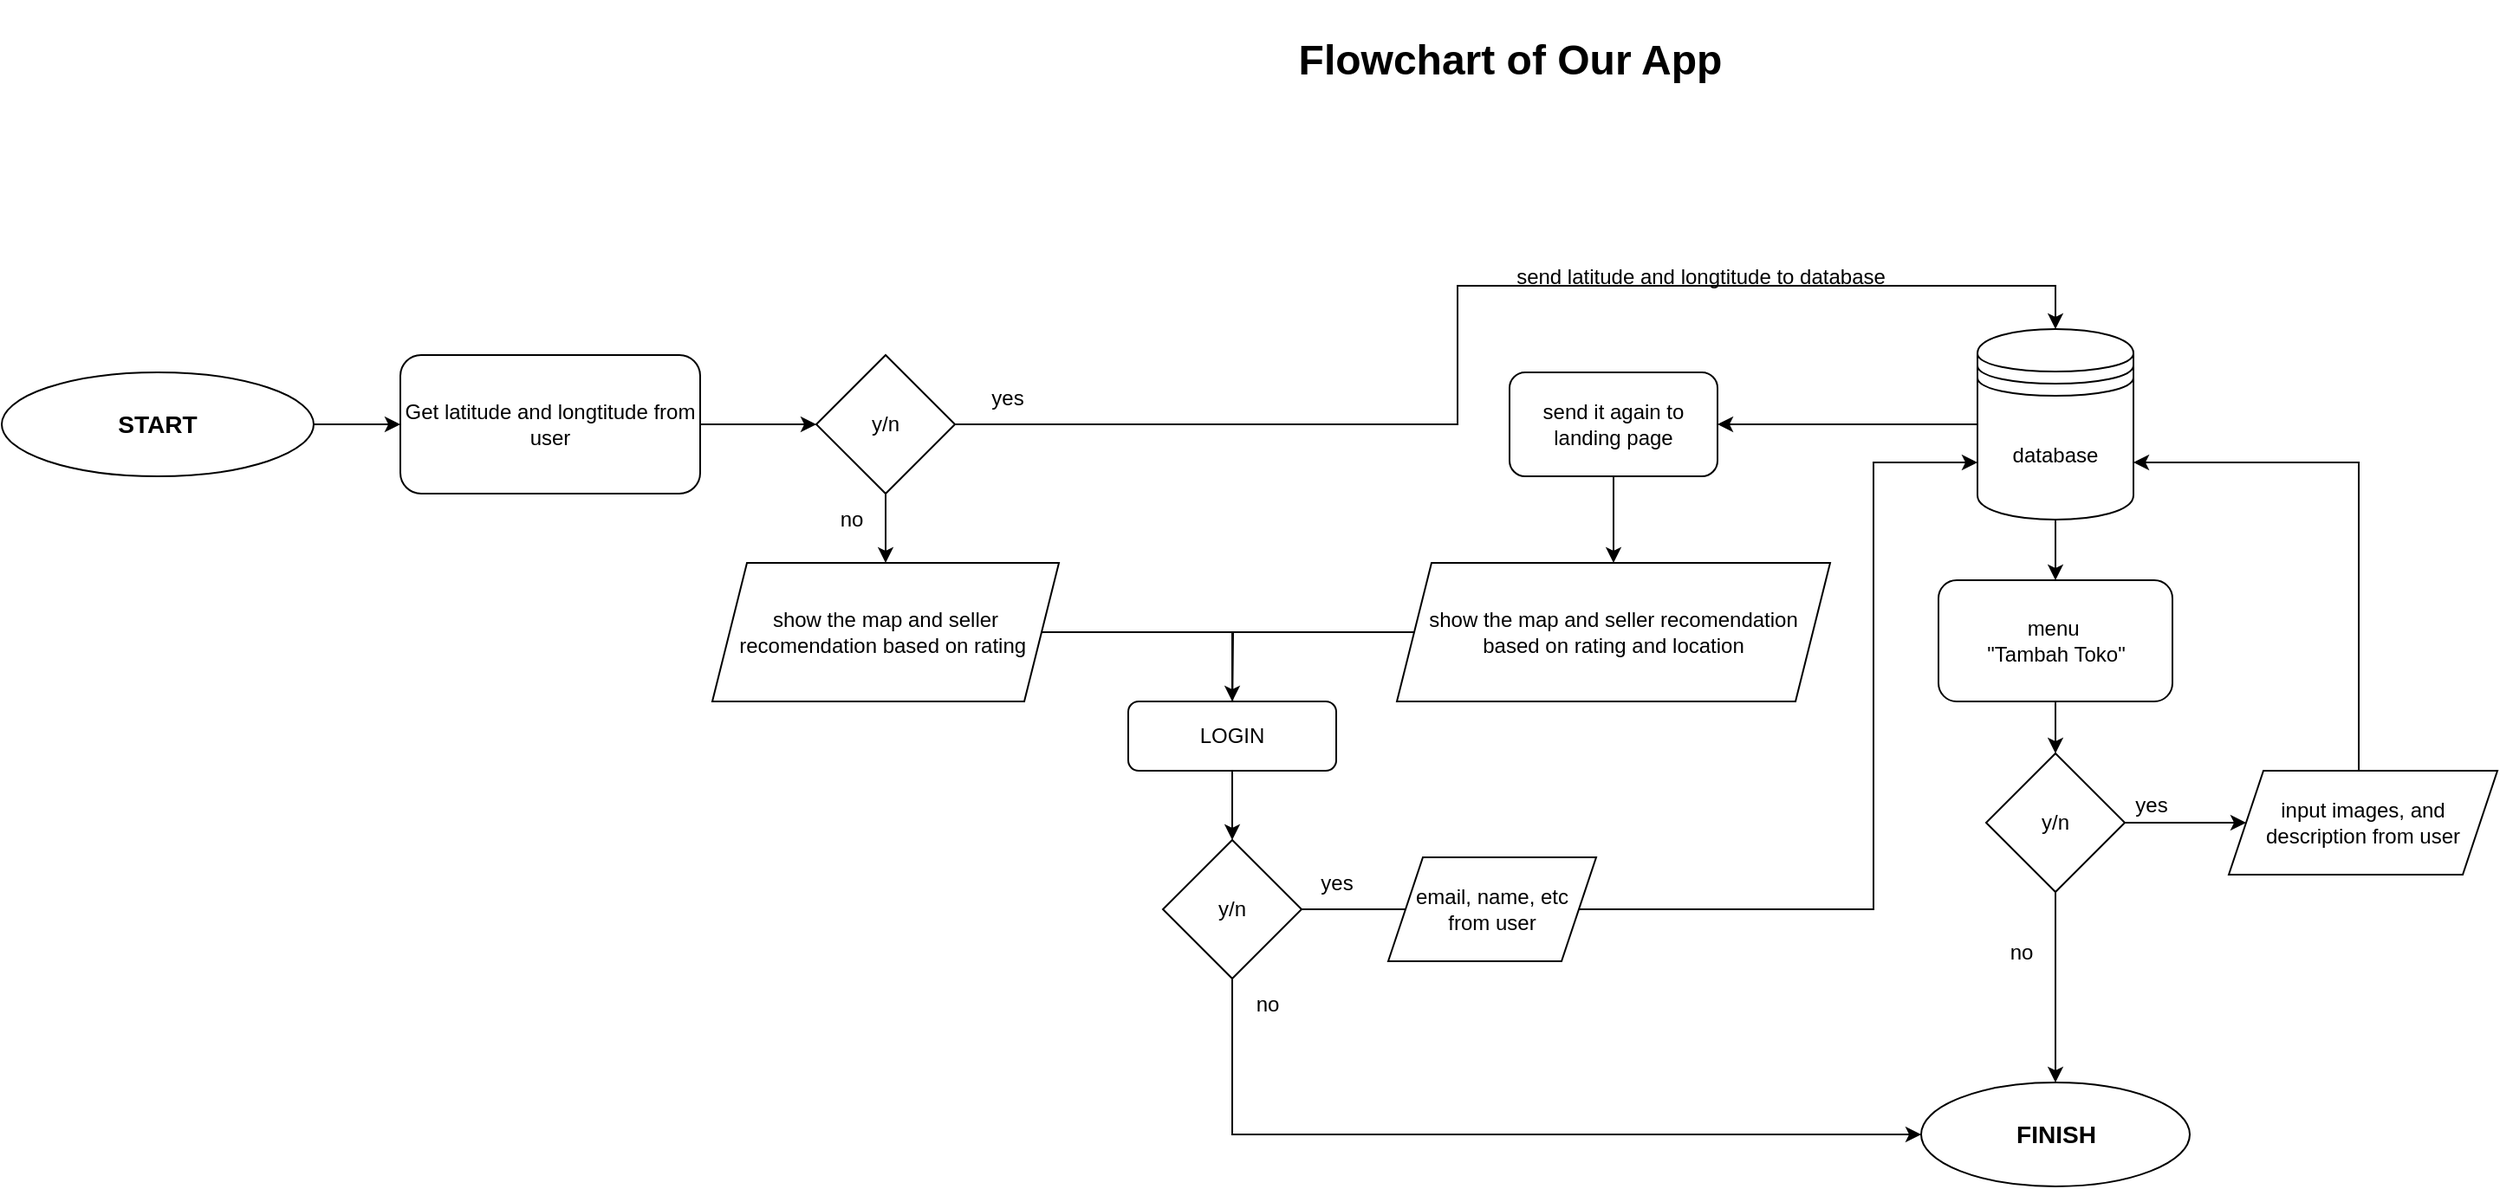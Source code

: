 <mxfile version="20.3.6" type="device"><diagram id="jdfnuCFAf4KAJHxllehE" name="Halaman-1"><mxGraphModel dx="2222" dy="1186" grid="1" gridSize="10" guides="1" tooltips="1" connect="1" arrows="1" fold="1" page="0" pageScale="1" pageWidth="827" pageHeight="1169" background="#ffffff" math="0" shadow="0"><root><mxCell id="0"/><mxCell id="1" parent="0"/><mxCell id="YC-Abb20nlpKamUaOpwl-5" style="edgeStyle=orthogonalEdgeStyle;rounded=0;orthogonalLoop=1;jettySize=auto;html=1;exitX=1;exitY=0.5;exitDx=0;exitDy=0;entryX=0;entryY=0.5;entryDx=0;entryDy=0;" edge="1" parent="1" source="YC-Abb20nlpKamUaOpwl-1" target="YC-Abb20nlpKamUaOpwl-3"><mxGeometry relative="1" as="geometry"/></mxCell><mxCell id="YC-Abb20nlpKamUaOpwl-1" value="&lt;h3&gt;START&lt;/h3&gt;" style="ellipse;whiteSpace=wrap;html=1;" vertex="1" parent="1"><mxGeometry x="-760" y="130" width="180" height="60" as="geometry"/></mxCell><mxCell id="YC-Abb20nlpKamUaOpwl-2" value="&lt;h1&gt;Flowchart of Our App&lt;/h1&gt;" style="text;html=1;align=center;verticalAlign=middle;resizable=0;points=[];autosize=1;strokeColor=none;fillColor=none;" vertex="1" parent="1"><mxGeometry x="-25" y="-85" width="270" height="70" as="geometry"/></mxCell><mxCell id="YC-Abb20nlpKamUaOpwl-6" style="edgeStyle=orthogonalEdgeStyle;rounded=0;orthogonalLoop=1;jettySize=auto;html=1;exitX=1;exitY=0.5;exitDx=0;exitDy=0;entryX=0;entryY=0.5;entryDx=0;entryDy=0;" edge="1" parent="1" source="YC-Abb20nlpKamUaOpwl-3" target="YC-Abb20nlpKamUaOpwl-4"><mxGeometry relative="1" as="geometry"/></mxCell><mxCell id="YC-Abb20nlpKamUaOpwl-3" value="Get latitude and longtitude from user" style="rounded=1;whiteSpace=wrap;html=1;" vertex="1" parent="1"><mxGeometry x="-530" y="120" width="173" height="80" as="geometry"/></mxCell><mxCell id="YC-Abb20nlpKamUaOpwl-23" style="edgeStyle=orthogonalEdgeStyle;rounded=0;orthogonalLoop=1;jettySize=auto;html=1;exitX=0.5;exitY=1;exitDx=0;exitDy=0;entryX=0.5;entryY=0;entryDx=0;entryDy=0;" edge="1" parent="1" source="YC-Abb20nlpKamUaOpwl-4" target="YC-Abb20nlpKamUaOpwl-22"><mxGeometry relative="1" as="geometry"/></mxCell><mxCell id="YC-Abb20nlpKamUaOpwl-35" style="edgeStyle=orthogonalEdgeStyle;rounded=0;orthogonalLoop=1;jettySize=auto;html=1;exitX=1;exitY=0.5;exitDx=0;exitDy=0;entryX=0.5;entryY=0;entryDx=0;entryDy=0;" edge="1" parent="1" source="YC-Abb20nlpKamUaOpwl-4" target="YC-Abb20nlpKamUaOpwl-34"><mxGeometry relative="1" as="geometry"><Array as="points"><mxPoint x="80" y="160"/><mxPoint x="80" y="80"/><mxPoint x="425" y="80"/></Array></mxGeometry></mxCell><mxCell id="YC-Abb20nlpKamUaOpwl-4" value="y/n" style="rhombus;whiteSpace=wrap;html=1;" vertex="1" parent="1"><mxGeometry x="-290" y="120" width="80" height="80" as="geometry"/></mxCell><mxCell id="YC-Abb20nlpKamUaOpwl-9" value="no" style="text;html=1;align=center;verticalAlign=middle;resizable=0;points=[];autosize=1;strokeColor=none;fillColor=none;" vertex="1" parent="1"><mxGeometry x="-290" y="200" width="40" height="30" as="geometry"/></mxCell><mxCell id="YC-Abb20nlpKamUaOpwl-12" value="yes&lt;br&gt;" style="text;html=1;align=center;verticalAlign=middle;resizable=0;points=[];autosize=1;strokeColor=none;fillColor=none;" vertex="1" parent="1"><mxGeometry x="-200" y="130" width="40" height="30" as="geometry"/></mxCell><mxCell id="YC-Abb20nlpKamUaOpwl-25" style="edgeStyle=orthogonalEdgeStyle;rounded=0;orthogonalLoop=1;jettySize=auto;html=1;exitX=0.5;exitY=1;exitDx=0;exitDy=0;entryX=0.5;entryY=0;entryDx=0;entryDy=0;" edge="1" parent="1" source="YC-Abb20nlpKamUaOpwl-18" target="YC-Abb20nlpKamUaOpwl-24"><mxGeometry relative="1" as="geometry"/></mxCell><mxCell id="YC-Abb20nlpKamUaOpwl-18" value="send it again to landing page" style="rounded=1;whiteSpace=wrap;html=1;" vertex="1" parent="1"><mxGeometry x="110" y="130" width="120" height="60" as="geometry"/></mxCell><mxCell id="YC-Abb20nlpKamUaOpwl-27" style="edgeStyle=orthogonalEdgeStyle;rounded=0;orthogonalLoop=1;jettySize=auto;html=1;exitX=1;exitY=0.5;exitDx=0;exitDy=0;entryX=0.5;entryY=0;entryDx=0;entryDy=0;" edge="1" parent="1" source="YC-Abb20nlpKamUaOpwl-22" target="YC-Abb20nlpKamUaOpwl-26"><mxGeometry relative="1" as="geometry"/></mxCell><mxCell id="YC-Abb20nlpKamUaOpwl-22" value="show the map and seller recomendation based on rating&amp;nbsp;" style="shape=parallelogram;perimeter=parallelogramPerimeter;whiteSpace=wrap;html=1;fixedSize=1;" vertex="1" parent="1"><mxGeometry x="-350" y="240" width="200" height="80" as="geometry"/></mxCell><mxCell id="YC-Abb20nlpKamUaOpwl-28" style="edgeStyle=orthogonalEdgeStyle;rounded=0;orthogonalLoop=1;jettySize=auto;html=1;exitX=0;exitY=0.5;exitDx=0;exitDy=0;" edge="1" parent="1" source="YC-Abb20nlpKamUaOpwl-24"><mxGeometry relative="1" as="geometry"><mxPoint x="-50" y="330" as="targetPoint"/></mxGeometry></mxCell><mxCell id="YC-Abb20nlpKamUaOpwl-24" value="show the map and seller recomendation based on rating and location" style="shape=parallelogram;perimeter=parallelogramPerimeter;whiteSpace=wrap;html=1;fixedSize=1;" vertex="1" parent="1"><mxGeometry x="45" y="240" width="250" height="80" as="geometry"/></mxCell><mxCell id="YC-Abb20nlpKamUaOpwl-30" style="edgeStyle=orthogonalEdgeStyle;rounded=0;orthogonalLoop=1;jettySize=auto;html=1;exitX=0.5;exitY=1;exitDx=0;exitDy=0;entryX=0.5;entryY=0;entryDx=0;entryDy=0;" edge="1" parent="1" source="YC-Abb20nlpKamUaOpwl-26" target="YC-Abb20nlpKamUaOpwl-29"><mxGeometry relative="1" as="geometry"/></mxCell><mxCell id="YC-Abb20nlpKamUaOpwl-26" value="LOGIN" style="rounded=1;whiteSpace=wrap;html=1;" vertex="1" parent="1"><mxGeometry x="-110" y="320" width="120" height="40" as="geometry"/></mxCell><mxCell id="YC-Abb20nlpKamUaOpwl-32" value="" style="edgeStyle=orthogonalEdgeStyle;rounded=0;orthogonalLoop=1;jettySize=auto;html=1;" edge="1" parent="1" source="YC-Abb20nlpKamUaOpwl-29" target="YC-Abb20nlpKamUaOpwl-31"><mxGeometry relative="1" as="geometry"><Array as="points"><mxPoint x="-50" y="570"/></Array></mxGeometry></mxCell><mxCell id="YC-Abb20nlpKamUaOpwl-40" style="edgeStyle=orthogonalEdgeStyle;rounded=0;orthogonalLoop=1;jettySize=auto;html=1;exitX=1;exitY=0.5;exitDx=0;exitDy=0;entryX=0;entryY=0.7;entryDx=0;entryDy=0;" edge="1" parent="1" source="YC-Abb20nlpKamUaOpwl-29" target="YC-Abb20nlpKamUaOpwl-34"><mxGeometry relative="1" as="geometry"><Array as="points"><mxPoint x="320" y="440"/><mxPoint x="320" y="182"/></Array></mxGeometry></mxCell><mxCell id="YC-Abb20nlpKamUaOpwl-29" value="y/n" style="rhombus;whiteSpace=wrap;html=1;" vertex="1" parent="1"><mxGeometry x="-90" y="400" width="80" height="80" as="geometry"/></mxCell><mxCell id="YC-Abb20nlpKamUaOpwl-31" value="&lt;h3&gt;FINISH&lt;/h3&gt;" style="ellipse;whiteSpace=wrap;html=1;" vertex="1" parent="1"><mxGeometry x="347.5" y="540" width="155" height="60" as="geometry"/></mxCell><mxCell id="YC-Abb20nlpKamUaOpwl-33" value="no" style="text;html=1;align=center;verticalAlign=middle;resizable=0;points=[];autosize=1;strokeColor=none;fillColor=none;" vertex="1" parent="1"><mxGeometry x="-50" y="480" width="40" height="30" as="geometry"/></mxCell><mxCell id="YC-Abb20nlpKamUaOpwl-36" style="edgeStyle=orthogonalEdgeStyle;rounded=0;orthogonalLoop=1;jettySize=auto;html=1;exitX=0;exitY=0.5;exitDx=0;exitDy=0;entryX=1;entryY=0.5;entryDx=0;entryDy=0;" edge="1" parent="1" source="YC-Abb20nlpKamUaOpwl-34" target="YC-Abb20nlpKamUaOpwl-18"><mxGeometry relative="1" as="geometry"/></mxCell><mxCell id="YC-Abb20nlpKamUaOpwl-45" style="edgeStyle=orthogonalEdgeStyle;rounded=0;orthogonalLoop=1;jettySize=auto;html=1;exitX=0.5;exitY=1;exitDx=0;exitDy=0;entryX=0.5;entryY=0;entryDx=0;entryDy=0;" edge="1" parent="1" source="YC-Abb20nlpKamUaOpwl-34" target="YC-Abb20nlpKamUaOpwl-43"><mxGeometry relative="1" as="geometry"/></mxCell><mxCell id="YC-Abb20nlpKamUaOpwl-34" value="database" style="shape=datastore;whiteSpace=wrap;html=1;" vertex="1" parent="1"><mxGeometry x="380" y="105" width="90" height="110" as="geometry"/></mxCell><mxCell id="YC-Abb20nlpKamUaOpwl-37" value="&lt;span style=&quot;&quot;&gt;send latitude and longtitude to database&lt;/span&gt;" style="text;html=1;align=center;verticalAlign=middle;resizable=0;points=[];autosize=1;strokeColor=none;fillColor=none;" vertex="1" parent="1"><mxGeometry x="100" y="60" width="240" height="30" as="geometry"/></mxCell><mxCell id="YC-Abb20nlpKamUaOpwl-41" value="email, name, etc&lt;br&gt;from user" style="shape=parallelogram;perimeter=parallelogramPerimeter;whiteSpace=wrap;html=1;fixedSize=1;" vertex="1" parent="1"><mxGeometry x="40" y="410" width="120" height="60" as="geometry"/></mxCell><mxCell id="YC-Abb20nlpKamUaOpwl-42" value="yes" style="text;html=1;align=center;verticalAlign=middle;resizable=0;points=[];autosize=1;strokeColor=none;fillColor=none;" vertex="1" parent="1"><mxGeometry x="-10" y="410" width="40" height="30" as="geometry"/></mxCell><mxCell id="YC-Abb20nlpKamUaOpwl-46" style="edgeStyle=orthogonalEdgeStyle;rounded=0;orthogonalLoop=1;jettySize=auto;html=1;exitX=0.5;exitY=1;exitDx=0;exitDy=0;entryX=0.5;entryY=0;entryDx=0;entryDy=0;" edge="1" parent="1" source="YC-Abb20nlpKamUaOpwl-43" target="YC-Abb20nlpKamUaOpwl-44"><mxGeometry relative="1" as="geometry"/></mxCell><mxCell id="YC-Abb20nlpKamUaOpwl-43" value="menu&amp;nbsp;&lt;br&gt;&quot;Tambah Toko&quot;" style="rounded=1;whiteSpace=wrap;html=1;" vertex="1" parent="1"><mxGeometry x="357.5" y="250" width="135" height="70" as="geometry"/></mxCell><mxCell id="YC-Abb20nlpKamUaOpwl-47" style="edgeStyle=orthogonalEdgeStyle;rounded=0;orthogonalLoop=1;jettySize=auto;html=1;exitX=0.5;exitY=1;exitDx=0;exitDy=0;entryX=0.5;entryY=0;entryDx=0;entryDy=0;" edge="1" parent="1" source="YC-Abb20nlpKamUaOpwl-44" target="YC-Abb20nlpKamUaOpwl-31"><mxGeometry relative="1" as="geometry"/></mxCell><mxCell id="YC-Abb20nlpKamUaOpwl-50" value="" style="edgeStyle=orthogonalEdgeStyle;rounded=0;orthogonalLoop=1;jettySize=auto;html=1;" edge="1" parent="1" source="YC-Abb20nlpKamUaOpwl-44" target="YC-Abb20nlpKamUaOpwl-49"><mxGeometry relative="1" as="geometry"/></mxCell><mxCell id="YC-Abb20nlpKamUaOpwl-44" value="y/n" style="rhombus;whiteSpace=wrap;html=1;" vertex="1" parent="1"><mxGeometry x="385" y="350" width="80" height="80" as="geometry"/></mxCell><mxCell id="YC-Abb20nlpKamUaOpwl-48" value="no" style="text;html=1;align=center;verticalAlign=middle;resizable=0;points=[];autosize=1;strokeColor=none;fillColor=none;" vertex="1" parent="1"><mxGeometry x="385" y="450" width="40" height="30" as="geometry"/></mxCell><mxCell id="YC-Abb20nlpKamUaOpwl-52" style="edgeStyle=orthogonalEdgeStyle;rounded=0;orthogonalLoop=1;jettySize=auto;html=1;exitX=0.5;exitY=0;exitDx=0;exitDy=0;entryX=1;entryY=0.7;entryDx=0;entryDy=0;" edge="1" parent="1" source="YC-Abb20nlpKamUaOpwl-49" target="YC-Abb20nlpKamUaOpwl-34"><mxGeometry relative="1" as="geometry"><Array as="points"><mxPoint x="600" y="360"/><mxPoint x="600" y="182"/></Array></mxGeometry></mxCell><mxCell id="YC-Abb20nlpKamUaOpwl-49" value="input images, and description from user" style="shape=parallelogram;perimeter=parallelogramPerimeter;whiteSpace=wrap;html=1;fixedSize=1;" vertex="1" parent="1"><mxGeometry x="525" y="360" width="155" height="60" as="geometry"/></mxCell><mxCell id="YC-Abb20nlpKamUaOpwl-51" value="yes" style="text;html=1;align=center;verticalAlign=middle;resizable=0;points=[];autosize=1;strokeColor=none;fillColor=none;" vertex="1" parent="1"><mxGeometry x="460" y="365" width="40" height="30" as="geometry"/></mxCell></root></mxGraphModel></diagram></mxfile>